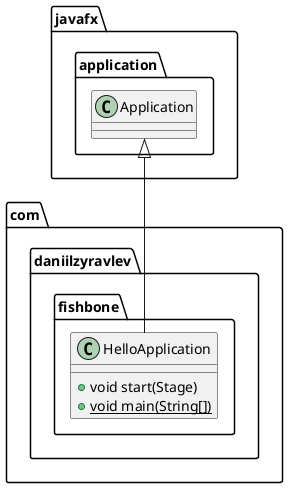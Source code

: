 @startuml
class com.daniilzyravlev.fishbone.HelloApplication {
+ void start(Stage)
+ {static} void main(String[])
}


javafx.application.Application <|-- com.daniilzyravlev.fishbone.HelloApplication
@enduml